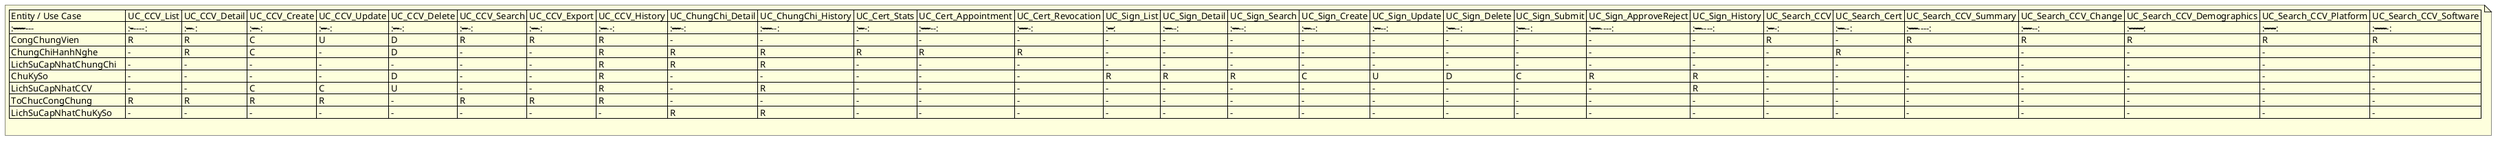 @startuml CRUD_Matrix
note as CRUD_Matrix
| Entity / Use Case        | UC_CCV_List | UC_CCV_Detail | UC_CCV_Create | UC_CCV_Update | UC_CCV_Delete | UC_CCV_Search | UC_CCV_Export | UC_CCV_History | UC_ChungChi_Detail | UC_ChungChi_History | UC_Cert_Stats | UC_Cert_Appointment | UC_Cert_Revocation | UC_Sign_List | UC_Sign_Detail | UC_Sign_Search | UC_Sign_Create | UC_Sign_Update | UC_Sign_Delete | UC_Sign_Submit | UC_Sign_ApproveReject | UC_Sign_History | UC_Search_CCV | UC_Search_Cert | UC_Search_CCV_Summary | UC_Search_CCV_Change | UC_Search_CCV_Demographics | UC_Search_CCV_Platform | UC_Search_CCV_Software |
| :----------------------- | :---------: | :-----------: | :-----------: | :-----------: | :-----------: | :-----------: | :-----------: | :------------: | :----------------: | :-----------------: | :-----------: | :-----------------: | :----------------: | :----------: | :------------: | :------------: | :------------: | :------------: | :------------: | :------------: | :-------------------: | :--------------: | :-----------: | :------------: | :-------------------: | :-----------------: | :-------------------------: | :--------------------: | :---------------------: |
| CongChungVien            | R           | R             | C             | U             | D             | R             | R             | R              | -                  | -                   | -             | -                   | -                  | -            | -              | -              | -              | -              | -              | -              | -                     | -                | R             | -              | R                     | R                   | R                           | R                      | R                       |
| ChungChiHanhNghe         | -           | R             | C             | -             | D             | -             | -             | R              | R                  | R                   | R             | R                   | R                  | -            | -              | -              | -              | -              | -              | -              | -                     | -                | -             | R              | -                     | -                   | -                           | -                      | -                       |
| LichSuCapNhatChungChi    | -           | -             | -             | -             | -             | -             | -             | R              | R                  | R                   | -             | -                   | -                  | -            | -              | -              | -              | -              | -              | -              | -                     | -                | -             | -              | -                     | -                   | -                           | -                      | -                       |
| ChuKySo                  | -           | -             | -             | -             | D             | -             | -             | R              | -                  | -                   | -             | -                   | -                  | R            | R              | R              | C              | U              | D              | C              | R                     | R                | -             | -              | -                     | -                   | -                           | -                      | -                       |
| LichSuCapNhatCCV         | -           | -             | C             | C             | U             | -             | -             | R              | -                  | R                   | -             | -                   | -                  | -            | -              | -              | -              | -              | -              | -              | -                     | R                | -             | -              | -                     | -                   | -                           | -                      | -                       |
| ToChucCongChung          | R           | R             | R             | R             | -             | R             | R             | R              | -                  | -                   | -             | -                   | -                  | -            | -              | -              | -              | -              | -              | -              | -                     | -                | -             | -              | -                     | -                   | -                           | -                      | -                       |
| LichSuCapNhatChuKySo     | -           | -             | -             | -             | -             | -             | -             | -              | R                  | R                   | -             | -                   | -                  | -            | -              | -              | -              | -              | -              | -              | -                     | -                | -             | -              | -                     | -                   | -                           | -                      | -                       |

end note
@enduml
